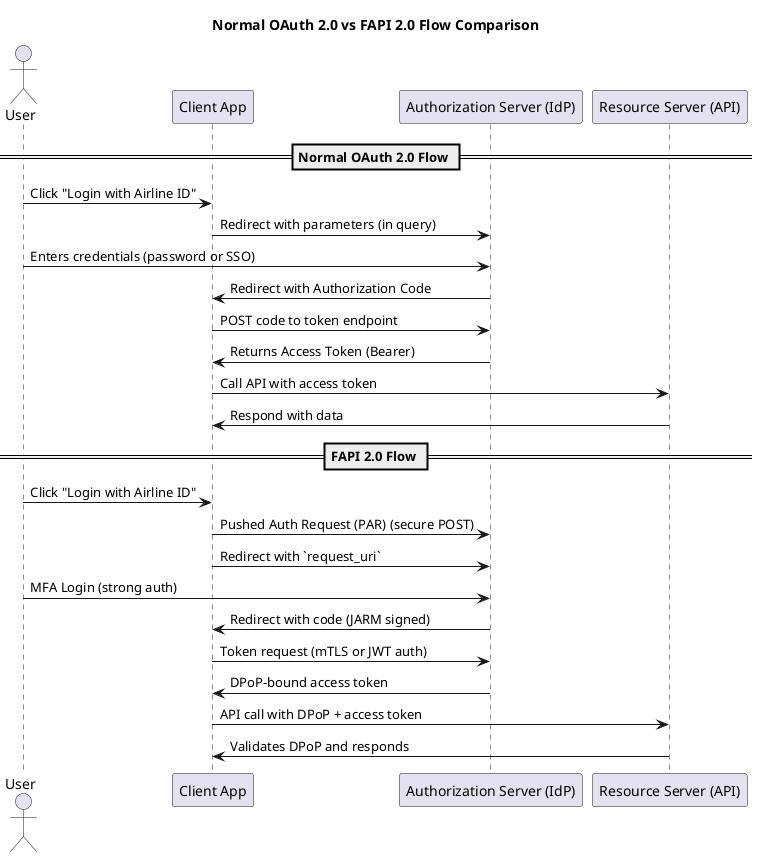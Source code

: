 @startuml
title Normal OAuth 2.0 vs FAPI 2.0 Flow Comparison

actor User
participant "Client App" as App
participant "Authorization Server (IdP)" as Auth
participant "Resource Server (API)" as API

== Normal OAuth 2.0 Flow ==
User -> App : Click "Login with Airline ID"
App -> Auth : Redirect with parameters (in query)
User -> Auth : Enters credentials (password or SSO)
Auth -> App : Redirect with Authorization Code
App -> Auth : POST code to token endpoint
Auth -> App : Returns Access Token (Bearer)
App -> API : Call API with access token
API -> App : Respond with data

== FAPI 2.0 Flow ==
User -> App : Click "Login with Airline ID"
App -> Auth : Pushed Auth Request (PAR) (secure POST)
App -> Auth : Redirect with `request_uri`
User -> Auth : MFA Login (strong auth)
Auth -> App : Redirect with code (JARM signed)
App -> Auth : Token request (mTLS or JWT auth)
Auth -> App : DPoP-bound access token
App -> API : API call with DPoP + access token
API -> App : Validates DPoP and responds

@enduml